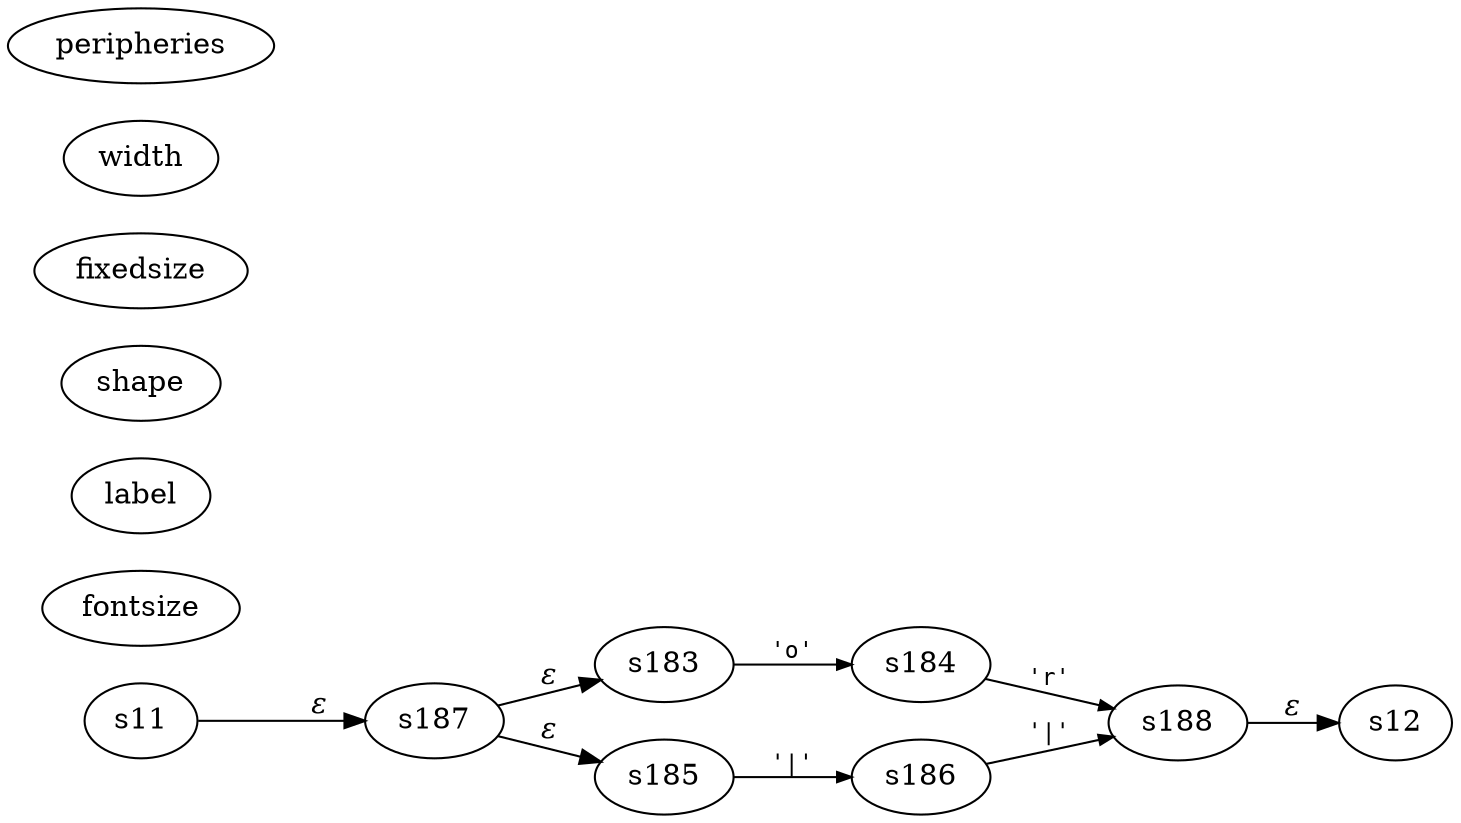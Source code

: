 digraph ATN {
rankdir=LR;
s12{fontsize:11, label:"12", shape:"doublecircle", fixedsize:true, width:.6};
s183{fontsize:11,label:"183", shape:"circle", fixedsize:true, width:.55, peripheries:1};
s184{fontsize:11,label:"184", shape:"circle", fixedsize:true, width:.55, peripheries:1};
s185{fontsize:11,label:"185", shape:"circle", fixedsize:true, width:.55, peripheries:1};
s186{fontsize:11,label:"186", shape:"circle", fixedsize:true, width:.55, peripheries:1};
s11{fontsize:11,label:"11", shape:"circle", fixedsize:true, width:.55, peripheries:1};
s187{fontsize:11,label:"{&rarr;\n187\nd=2|{<p0>|<p1>}}", shape:"record", fixedsize:false, peripheries:1};
s188{fontsize:11,label:"&larr;\n188", shape:"circle", fixedsize:true, width:.55, peripheries:1};
s11 -> s187 [fontname="Times-Italic", label="&epsilon;"];
s187:p0 -> s183 [fontname="Times-Italic", label="&epsilon;"];
s187:p1 -> s185 [fontname="Times-Italic", label="&epsilon;"];
s183 -> s184 [fontsize=11, fontname="Courier", arrowsize=.7, label = "'o'", arrowhead = normal];
s185 -> s186 [fontsize=11, fontname="Courier", arrowsize=.7, label = "'|'", arrowhead = normal];
s184 -> s188 [fontsize=11, fontname="Courier", arrowsize=.7, label = "'r'", arrowhead = normal];
s186 -> s188 [fontsize=11, fontname="Courier", arrowsize=.7, label = "'|'", arrowhead = normal];
s188 -> s12 [fontname="Times-Italic", label="&epsilon;"];
}